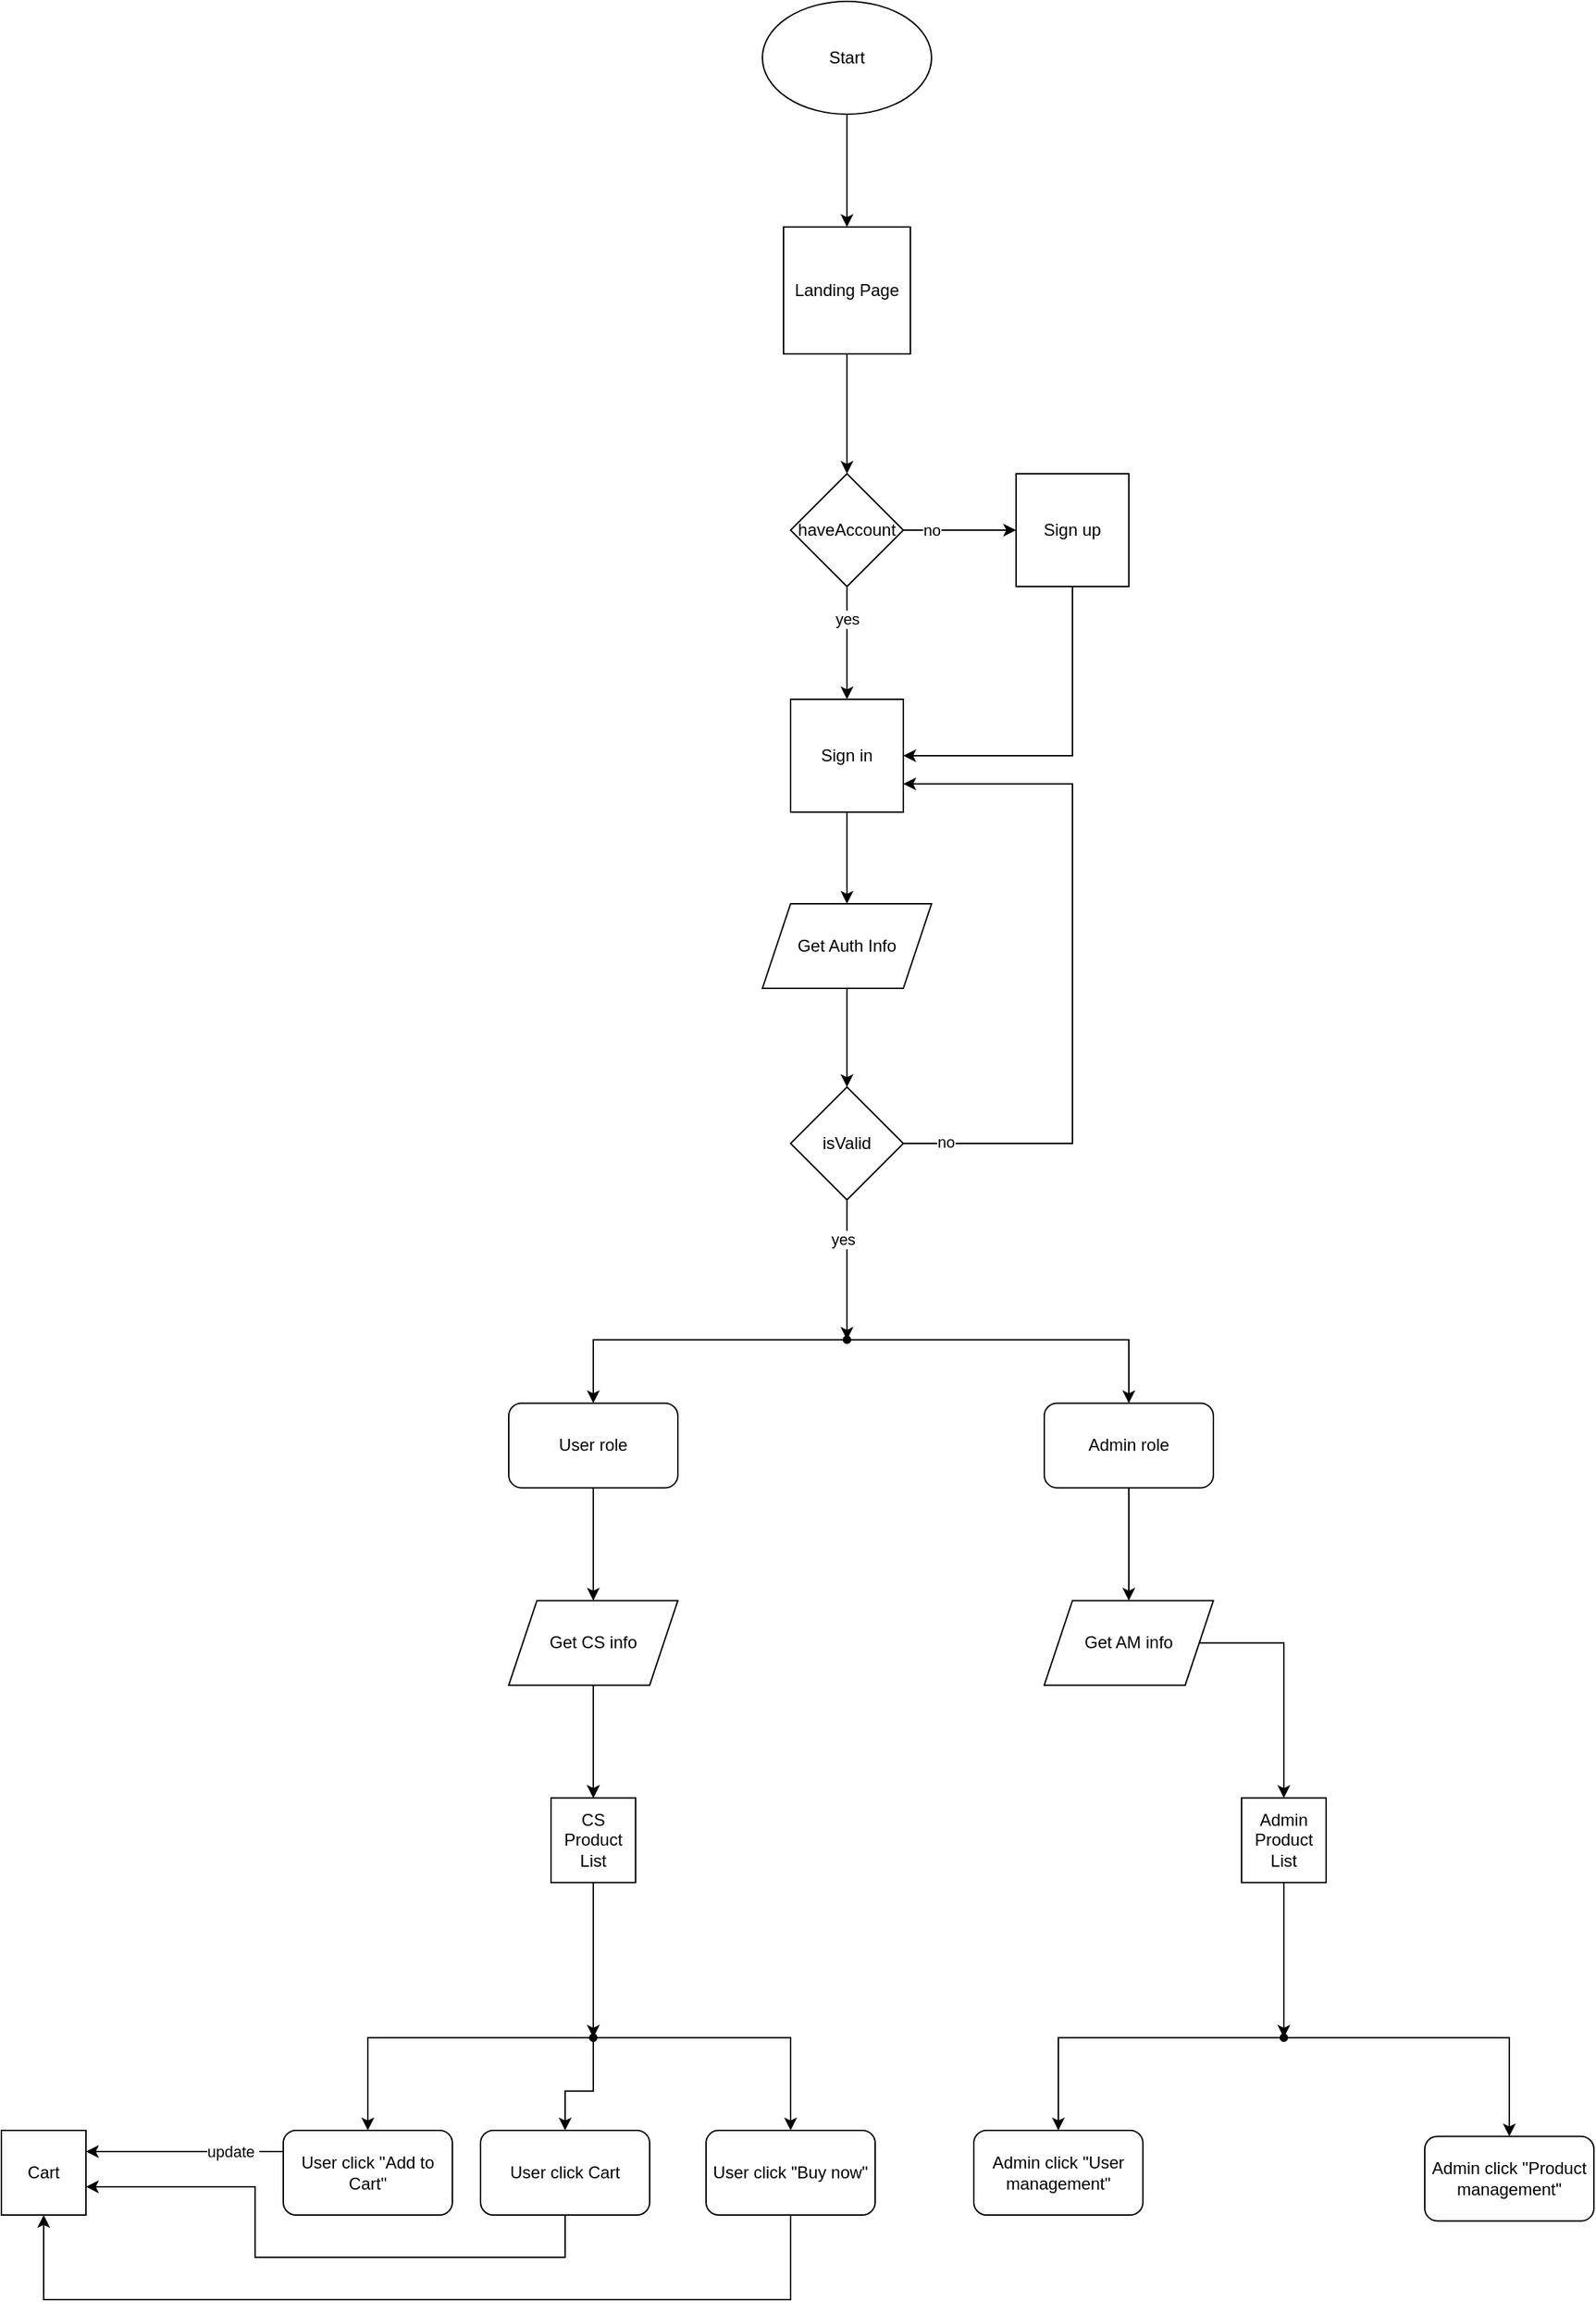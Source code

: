 <mxfile version="21.6.9" type="github">
  <diagram id="C5RBs43oDa-KdzZeNtuy" name="Page-1">
    <mxGraphModel dx="1753" dy="509" grid="1" gridSize="10" guides="1" tooltips="1" connect="1" arrows="1" fold="1" page="1" pageScale="1" pageWidth="827" pageHeight="1169" math="0" shadow="0">
      <root>
        <mxCell id="WIyWlLk6GJQsqaUBKTNV-0" />
        <mxCell id="WIyWlLk6GJQsqaUBKTNV-1" parent="WIyWlLk6GJQsqaUBKTNV-0" />
        <mxCell id="byHmETt_M6u5Pi3XQ0Mt-25" style="edgeStyle=orthogonalEdgeStyle;rounded=0;orthogonalLoop=1;jettySize=auto;html=1;entryX=0.5;entryY=0;entryDx=0;entryDy=0;" edge="1" parent="WIyWlLk6GJQsqaUBKTNV-1" source="byHmETt_M6u5Pi3XQ0Mt-10" target="byHmETt_M6u5Pi3XQ0Mt-22">
          <mxGeometry relative="1" as="geometry" />
        </mxCell>
        <mxCell id="byHmETt_M6u5Pi3XQ0Mt-10" value="Start" style="ellipse;whiteSpace=wrap;html=1;" vertex="1" parent="WIyWlLk6GJQsqaUBKTNV-1">
          <mxGeometry x="310" width="120" height="80" as="geometry" />
        </mxCell>
        <mxCell id="byHmETt_M6u5Pi3XQ0Mt-85" value="" style="edgeStyle=orthogonalEdgeStyle;rounded=0;orthogonalLoop=1;jettySize=auto;html=1;" edge="1" parent="WIyWlLk6GJQsqaUBKTNV-1" source="byHmETt_M6u5Pi3XQ0Mt-22" target="byHmETt_M6u5Pi3XQ0Mt-84">
          <mxGeometry relative="1" as="geometry" />
        </mxCell>
        <mxCell id="byHmETt_M6u5Pi3XQ0Mt-22" value="Landing Page" style="whiteSpace=wrap;html=1;aspect=fixed;" vertex="1" parent="WIyWlLk6GJQsqaUBKTNV-1">
          <mxGeometry x="325" y="160" width="90" height="90" as="geometry" />
        </mxCell>
        <mxCell id="byHmETt_M6u5Pi3XQ0Mt-84" value="haveAccount" style="rhombus;whiteSpace=wrap;html=1;" vertex="1" parent="WIyWlLk6GJQsqaUBKTNV-1">
          <mxGeometry x="330" y="335" width="80" height="80" as="geometry" />
        </mxCell>
        <mxCell id="byHmETt_M6u5Pi3XQ0Mt-97" style="edgeStyle=orthogonalEdgeStyle;rounded=0;orthogonalLoop=1;jettySize=auto;html=1;entryX=1;entryY=0.5;entryDx=0;entryDy=0;" edge="1" parent="WIyWlLk6GJQsqaUBKTNV-1" source="byHmETt_M6u5Pi3XQ0Mt-88" target="byHmETt_M6u5Pi3XQ0Mt-94">
          <mxGeometry relative="1" as="geometry">
            <mxPoint x="530.0" y="540" as="targetPoint" />
            <Array as="points">
              <mxPoint x="530" y="535" />
            </Array>
          </mxGeometry>
        </mxCell>
        <mxCell id="byHmETt_M6u5Pi3XQ0Mt-88" value="Sign up" style="whiteSpace=wrap;html=1;aspect=fixed;" vertex="1" parent="WIyWlLk6GJQsqaUBKTNV-1">
          <mxGeometry x="490" y="335" width="80" height="80" as="geometry" />
        </mxCell>
        <mxCell id="byHmETt_M6u5Pi3XQ0Mt-89" value="" style="edgeStyle=orthogonalEdgeStyle;rounded=0;orthogonalLoop=1;jettySize=auto;html=1;" edge="1" parent="WIyWlLk6GJQsqaUBKTNV-1" source="byHmETt_M6u5Pi3XQ0Mt-84" target="byHmETt_M6u5Pi3XQ0Mt-88">
          <mxGeometry relative="1" as="geometry" />
        </mxCell>
        <mxCell id="byHmETt_M6u5Pi3XQ0Mt-90" value="no" style="edgeLabel;html=1;align=center;verticalAlign=middle;resizable=0;points=[];" vertex="1" connectable="0" parent="byHmETt_M6u5Pi3XQ0Mt-89">
          <mxGeometry x="-0.505" relative="1" as="geometry">
            <mxPoint as="offset" />
          </mxGeometry>
        </mxCell>
        <mxCell id="byHmETt_M6u5Pi3XQ0Mt-100" value="" style="edgeStyle=orthogonalEdgeStyle;rounded=0;orthogonalLoop=1;jettySize=auto;html=1;" edge="1" parent="WIyWlLk6GJQsqaUBKTNV-1" source="byHmETt_M6u5Pi3XQ0Mt-112" target="byHmETt_M6u5Pi3XQ0Mt-99">
          <mxGeometry relative="1" as="geometry" />
        </mxCell>
        <mxCell id="byHmETt_M6u5Pi3XQ0Mt-94" value="Sign in" style="whiteSpace=wrap;html=1;aspect=fixed;" vertex="1" parent="WIyWlLk6GJQsqaUBKTNV-1">
          <mxGeometry x="330" y="495" width="80" height="80" as="geometry" />
        </mxCell>
        <mxCell id="byHmETt_M6u5Pi3XQ0Mt-95" value="" style="edgeStyle=orthogonalEdgeStyle;rounded=0;orthogonalLoop=1;jettySize=auto;html=1;" edge="1" parent="WIyWlLk6GJQsqaUBKTNV-1" source="byHmETt_M6u5Pi3XQ0Mt-84" target="byHmETt_M6u5Pi3XQ0Mt-94">
          <mxGeometry relative="1" as="geometry" />
        </mxCell>
        <mxCell id="byHmETt_M6u5Pi3XQ0Mt-96" value="yes" style="edgeLabel;html=1;align=center;verticalAlign=middle;resizable=0;points=[];" vertex="1" connectable="0" parent="byHmETt_M6u5Pi3XQ0Mt-95">
          <mxGeometry x="-0.442" relative="1" as="geometry">
            <mxPoint as="offset" />
          </mxGeometry>
        </mxCell>
        <mxCell id="byHmETt_M6u5Pi3XQ0Mt-101" style="edgeStyle=orthogonalEdgeStyle;rounded=0;orthogonalLoop=1;jettySize=auto;html=1;entryX=1;entryY=0.75;entryDx=0;entryDy=0;" edge="1" parent="WIyWlLk6GJQsqaUBKTNV-1" source="byHmETt_M6u5Pi3XQ0Mt-99" target="byHmETt_M6u5Pi3XQ0Mt-94">
          <mxGeometry relative="1" as="geometry">
            <Array as="points">
              <mxPoint x="530" y="810" />
              <mxPoint x="530" y="555" />
            </Array>
          </mxGeometry>
        </mxCell>
        <mxCell id="byHmETt_M6u5Pi3XQ0Mt-102" value="no" style="edgeLabel;html=1;align=center;verticalAlign=middle;resizable=0;points=[];" vertex="1" connectable="0" parent="byHmETt_M6u5Pi3XQ0Mt-101">
          <mxGeometry x="-0.511" y="-3" relative="1" as="geometry">
            <mxPoint x="-93" as="offset" />
          </mxGeometry>
        </mxCell>
        <mxCell id="byHmETt_M6u5Pi3XQ0Mt-105" value="" style="edgeStyle=orthogonalEdgeStyle;rounded=0;orthogonalLoop=1;jettySize=auto;html=1;" edge="1" parent="WIyWlLk6GJQsqaUBKTNV-1" source="byHmETt_M6u5Pi3XQ0Mt-99" target="byHmETt_M6u5Pi3XQ0Mt-104">
          <mxGeometry relative="1" as="geometry" />
        </mxCell>
        <mxCell id="byHmETt_M6u5Pi3XQ0Mt-106" value="yes" style="edgeLabel;html=1;align=center;verticalAlign=middle;resizable=0;points=[];" vertex="1" connectable="0" parent="byHmETt_M6u5Pi3XQ0Mt-105">
          <mxGeometry x="-0.446" y="-3" relative="1" as="geometry">
            <mxPoint as="offset" />
          </mxGeometry>
        </mxCell>
        <mxCell id="byHmETt_M6u5Pi3XQ0Mt-99" value="isValid" style="rhombus;whiteSpace=wrap;html=1;rounded=0;" vertex="1" parent="WIyWlLk6GJQsqaUBKTNV-1">
          <mxGeometry x="330" y="770" width="80" height="80" as="geometry" />
        </mxCell>
        <mxCell id="byHmETt_M6u5Pi3XQ0Mt-108" value="" style="edgeStyle=orthogonalEdgeStyle;rounded=0;orthogonalLoop=1;jettySize=auto;html=1;" edge="1" parent="WIyWlLk6GJQsqaUBKTNV-1" source="byHmETt_M6u5Pi3XQ0Mt-104" target="byHmETt_M6u5Pi3XQ0Mt-107">
          <mxGeometry relative="1" as="geometry" />
        </mxCell>
        <mxCell id="byHmETt_M6u5Pi3XQ0Mt-110" value="" style="edgeStyle=orthogonalEdgeStyle;rounded=0;orthogonalLoop=1;jettySize=auto;html=1;" edge="1" parent="WIyWlLk6GJQsqaUBKTNV-1" source="byHmETt_M6u5Pi3XQ0Mt-104" target="byHmETt_M6u5Pi3XQ0Mt-109">
          <mxGeometry relative="1" as="geometry" />
        </mxCell>
        <mxCell id="byHmETt_M6u5Pi3XQ0Mt-104" value="" style="shape=waypoint;sketch=0;size=6;pointerEvents=1;points=[];fillColor=default;resizable=0;rotatable=0;perimeter=centerPerimeter;snapToPoint=1;" vertex="1" parent="WIyWlLk6GJQsqaUBKTNV-1">
          <mxGeometry x="360" y="939.21" width="20" height="20" as="geometry" />
        </mxCell>
        <mxCell id="byHmETt_M6u5Pi3XQ0Mt-120" value="" style="edgeStyle=orthogonalEdgeStyle;rounded=0;orthogonalLoop=1;jettySize=auto;html=1;" edge="1" parent="WIyWlLk6GJQsqaUBKTNV-1" source="byHmETt_M6u5Pi3XQ0Mt-107" target="byHmETt_M6u5Pi3XQ0Mt-119">
          <mxGeometry relative="1" as="geometry" />
        </mxCell>
        <mxCell id="byHmETt_M6u5Pi3XQ0Mt-107" value="Admin role" style="rounded=1;whiteSpace=wrap;html=1;sketch=0;" vertex="1" parent="WIyWlLk6GJQsqaUBKTNV-1">
          <mxGeometry x="510" y="994.21" width="120" height="60" as="geometry" />
        </mxCell>
        <mxCell id="byHmETt_M6u5Pi3XQ0Mt-114" value="" style="edgeStyle=orthogonalEdgeStyle;rounded=0;orthogonalLoop=1;jettySize=auto;html=1;" edge="1" parent="WIyWlLk6GJQsqaUBKTNV-1" source="byHmETt_M6u5Pi3XQ0Mt-109" target="byHmETt_M6u5Pi3XQ0Mt-113">
          <mxGeometry relative="1" as="geometry" />
        </mxCell>
        <mxCell id="byHmETt_M6u5Pi3XQ0Mt-109" value="User role" style="rounded=1;whiteSpace=wrap;html=1;sketch=0;" vertex="1" parent="WIyWlLk6GJQsqaUBKTNV-1">
          <mxGeometry x="130" y="994.21" width="120" height="60" as="geometry" />
        </mxCell>
        <mxCell id="byHmETt_M6u5Pi3XQ0Mt-111" value="" style="edgeStyle=orthogonalEdgeStyle;rounded=0;orthogonalLoop=1;jettySize=auto;html=1;" edge="1" parent="WIyWlLk6GJQsqaUBKTNV-1" source="byHmETt_M6u5Pi3XQ0Mt-94" target="byHmETt_M6u5Pi3XQ0Mt-112">
          <mxGeometry relative="1" as="geometry">
            <mxPoint x="370" y="575" as="sourcePoint" />
            <mxPoint x="370" y="655" as="targetPoint" />
          </mxGeometry>
        </mxCell>
        <mxCell id="byHmETt_M6u5Pi3XQ0Mt-112" value="Get Auth Info" style="shape=parallelogram;perimeter=parallelogramPerimeter;whiteSpace=wrap;html=1;fixedSize=1;rounded=0;" vertex="1" parent="WIyWlLk6GJQsqaUBKTNV-1">
          <mxGeometry x="310" y="640" width="120" height="60" as="geometry" />
        </mxCell>
        <mxCell id="byHmETt_M6u5Pi3XQ0Mt-116" value="" style="edgeStyle=orthogonalEdgeStyle;rounded=0;orthogonalLoop=1;jettySize=auto;html=1;" edge="1" parent="WIyWlLk6GJQsqaUBKTNV-1" source="byHmETt_M6u5Pi3XQ0Mt-113">
          <mxGeometry relative="1" as="geometry">
            <mxPoint x="190.0" y="1274.21" as="targetPoint" />
          </mxGeometry>
        </mxCell>
        <mxCell id="byHmETt_M6u5Pi3XQ0Mt-113" value="Get CS info" style="shape=parallelogram;perimeter=parallelogramPerimeter;whiteSpace=wrap;html=1;fixedSize=1;rounded=0;sketch=0;" vertex="1" parent="WIyWlLk6GJQsqaUBKTNV-1">
          <mxGeometry x="130" y="1134.21" width="120" height="60" as="geometry" />
        </mxCell>
        <mxCell id="byHmETt_M6u5Pi3XQ0Mt-125" value="" style="edgeStyle=orthogonalEdgeStyle;rounded=0;orthogonalLoop=1;jettySize=auto;html=1;" edge="1" parent="WIyWlLk6GJQsqaUBKTNV-1" source="byHmETt_M6u5Pi3XQ0Mt-117" target="byHmETt_M6u5Pi3XQ0Mt-124">
          <mxGeometry relative="1" as="geometry" />
        </mxCell>
        <mxCell id="byHmETt_M6u5Pi3XQ0Mt-117" value="CS Product List" style="whiteSpace=wrap;html=1;aspect=fixed;" vertex="1" parent="WIyWlLk6GJQsqaUBKTNV-1">
          <mxGeometry x="160" y="1274.21" width="60" height="60" as="geometry" />
        </mxCell>
        <mxCell id="byHmETt_M6u5Pi3XQ0Mt-118" value="" style="edgeStyle=orthogonalEdgeStyle;rounded=0;orthogonalLoop=1;jettySize=auto;html=1;" edge="1" parent="WIyWlLk6GJQsqaUBKTNV-1" source="byHmETt_M6u5Pi3XQ0Mt-113" target="byHmETt_M6u5Pi3XQ0Mt-117">
          <mxGeometry relative="1" as="geometry" />
        </mxCell>
        <mxCell id="byHmETt_M6u5Pi3XQ0Mt-119" value="Get AM info" style="shape=parallelogram;perimeter=parallelogramPerimeter;whiteSpace=wrap;html=1;fixedSize=1;rounded=0;sketch=0;" vertex="1" parent="WIyWlLk6GJQsqaUBKTNV-1">
          <mxGeometry x="510" y="1134.21" width="120" height="60" as="geometry" />
        </mxCell>
        <mxCell id="byHmETt_M6u5Pi3XQ0Mt-138" value="" style="edgeStyle=orthogonalEdgeStyle;rounded=0;orthogonalLoop=1;jettySize=auto;html=1;" edge="1" parent="WIyWlLk6GJQsqaUBKTNV-1" source="byHmETt_M6u5Pi3XQ0Mt-121" target="byHmETt_M6u5Pi3XQ0Mt-137">
          <mxGeometry relative="1" as="geometry" />
        </mxCell>
        <mxCell id="byHmETt_M6u5Pi3XQ0Mt-121" value="Admin Product List" style="whiteSpace=wrap;html=1;aspect=fixed;" vertex="1" parent="WIyWlLk6GJQsqaUBKTNV-1">
          <mxGeometry x="650" y="1274.21" width="60" height="60" as="geometry" />
        </mxCell>
        <mxCell id="byHmETt_M6u5Pi3XQ0Mt-122" value="" style="edgeStyle=orthogonalEdgeStyle;rounded=0;orthogonalLoop=1;jettySize=auto;html=1;" edge="1" parent="WIyWlLk6GJQsqaUBKTNV-1" source="byHmETt_M6u5Pi3XQ0Mt-119" target="byHmETt_M6u5Pi3XQ0Mt-121">
          <mxGeometry relative="1" as="geometry" />
        </mxCell>
        <mxCell id="byHmETt_M6u5Pi3XQ0Mt-127" value="" style="edgeStyle=orthogonalEdgeStyle;rounded=0;orthogonalLoop=1;jettySize=auto;html=1;" edge="1" parent="WIyWlLk6GJQsqaUBKTNV-1" source="byHmETt_M6u5Pi3XQ0Mt-124" target="byHmETt_M6u5Pi3XQ0Mt-126">
          <mxGeometry relative="1" as="geometry" />
        </mxCell>
        <mxCell id="byHmETt_M6u5Pi3XQ0Mt-132" value="" style="edgeStyle=orthogonalEdgeStyle;rounded=0;orthogonalLoop=1;jettySize=auto;html=1;" edge="1" parent="WIyWlLk6GJQsqaUBKTNV-1" source="byHmETt_M6u5Pi3XQ0Mt-124" target="byHmETt_M6u5Pi3XQ0Mt-131">
          <mxGeometry relative="1" as="geometry" />
        </mxCell>
        <mxCell id="byHmETt_M6u5Pi3XQ0Mt-135" value="" style="edgeStyle=orthogonalEdgeStyle;rounded=0;orthogonalLoop=1;jettySize=auto;html=1;" edge="1" parent="WIyWlLk6GJQsqaUBKTNV-1" source="byHmETt_M6u5Pi3XQ0Mt-124" target="byHmETt_M6u5Pi3XQ0Mt-134">
          <mxGeometry relative="1" as="geometry" />
        </mxCell>
        <mxCell id="byHmETt_M6u5Pi3XQ0Mt-124" value="" style="shape=waypoint;sketch=0;size=6;pointerEvents=1;points=[];fillColor=default;resizable=0;rotatable=0;perimeter=centerPerimeter;snapToPoint=1;" vertex="1" parent="WIyWlLk6GJQsqaUBKTNV-1">
          <mxGeometry x="180" y="1434.21" width="20" height="20" as="geometry" />
        </mxCell>
        <mxCell id="byHmETt_M6u5Pi3XQ0Mt-126" value="User click &quot;Add to Cart&quot;" style="rounded=1;whiteSpace=wrap;html=1;sketch=0;" vertex="1" parent="WIyWlLk6GJQsqaUBKTNV-1">
          <mxGeometry x="-30" y="1510" width="120" height="60" as="geometry" />
        </mxCell>
        <mxCell id="byHmETt_M6u5Pi3XQ0Mt-128" value="Cart" style="whiteSpace=wrap;html=1;aspect=fixed;" vertex="1" parent="WIyWlLk6GJQsqaUBKTNV-1">
          <mxGeometry x="-230" y="1510" width="60" height="60" as="geometry" />
        </mxCell>
        <mxCell id="byHmETt_M6u5Pi3XQ0Mt-129" value="" style="edgeStyle=orthogonalEdgeStyle;rounded=0;orthogonalLoop=1;jettySize=auto;html=1;entryX=1;entryY=0.25;entryDx=0;entryDy=0;" edge="1" parent="WIyWlLk6GJQsqaUBKTNV-1" source="byHmETt_M6u5Pi3XQ0Mt-126" target="byHmETt_M6u5Pi3XQ0Mt-128">
          <mxGeometry relative="1" as="geometry">
            <Array as="points">
              <mxPoint x="-100" y="1525" />
              <mxPoint x="-100" y="1525" />
            </Array>
          </mxGeometry>
        </mxCell>
        <mxCell id="byHmETt_M6u5Pi3XQ0Mt-130" value="update&amp;nbsp;" style="edgeLabel;html=1;align=center;verticalAlign=middle;resizable=0;points=[];" vertex="1" connectable="0" parent="byHmETt_M6u5Pi3XQ0Mt-129">
          <mxGeometry x="-0.476" y="2" relative="1" as="geometry">
            <mxPoint y="-2" as="offset" />
          </mxGeometry>
        </mxCell>
        <mxCell id="byHmETt_M6u5Pi3XQ0Mt-133" style="edgeStyle=orthogonalEdgeStyle;rounded=0;orthogonalLoop=1;jettySize=auto;html=1;" edge="1" parent="WIyWlLk6GJQsqaUBKTNV-1" source="byHmETt_M6u5Pi3XQ0Mt-131">
          <mxGeometry relative="1" as="geometry">
            <mxPoint x="-170" y="1550" as="targetPoint" />
            <Array as="points">
              <mxPoint x="170" y="1600" />
              <mxPoint x="-50" y="1600" />
              <mxPoint x="-50" y="1550" />
              <mxPoint x="-170" y="1550" />
            </Array>
          </mxGeometry>
        </mxCell>
        <mxCell id="byHmETt_M6u5Pi3XQ0Mt-131" value="User click Cart" style="rounded=1;whiteSpace=wrap;html=1;sketch=0;" vertex="1" parent="WIyWlLk6GJQsqaUBKTNV-1">
          <mxGeometry x="110" y="1510" width="120" height="60" as="geometry" />
        </mxCell>
        <mxCell id="byHmETt_M6u5Pi3XQ0Mt-136" style="edgeStyle=orthogonalEdgeStyle;rounded=0;orthogonalLoop=1;jettySize=auto;html=1;entryX=0.5;entryY=1;entryDx=0;entryDy=0;" edge="1" parent="WIyWlLk6GJQsqaUBKTNV-1" source="byHmETt_M6u5Pi3XQ0Mt-134" target="byHmETt_M6u5Pi3XQ0Mt-128">
          <mxGeometry relative="1" as="geometry">
            <Array as="points">
              <mxPoint x="330" y="1630" />
              <mxPoint x="-200" y="1630" />
            </Array>
          </mxGeometry>
        </mxCell>
        <mxCell id="byHmETt_M6u5Pi3XQ0Mt-134" value="User click &quot;Buy now&quot;" style="rounded=1;whiteSpace=wrap;html=1;sketch=0;" vertex="1" parent="WIyWlLk6GJQsqaUBKTNV-1">
          <mxGeometry x="270" y="1510" width="120" height="60" as="geometry" />
        </mxCell>
        <mxCell id="byHmETt_M6u5Pi3XQ0Mt-140" value="" style="edgeStyle=orthogonalEdgeStyle;rounded=0;orthogonalLoop=1;jettySize=auto;html=1;" edge="1" parent="WIyWlLk6GJQsqaUBKTNV-1" source="byHmETt_M6u5Pi3XQ0Mt-137" target="byHmETt_M6u5Pi3XQ0Mt-139">
          <mxGeometry relative="1" as="geometry" />
        </mxCell>
        <mxCell id="byHmETt_M6u5Pi3XQ0Mt-142" value="" style="edgeStyle=orthogonalEdgeStyle;rounded=0;orthogonalLoop=1;jettySize=auto;html=1;" edge="1" parent="WIyWlLk6GJQsqaUBKTNV-1" source="byHmETt_M6u5Pi3XQ0Mt-137" target="byHmETt_M6u5Pi3XQ0Mt-141">
          <mxGeometry relative="1" as="geometry" />
        </mxCell>
        <mxCell id="byHmETt_M6u5Pi3XQ0Mt-137" value="" style="shape=waypoint;sketch=0;size=6;pointerEvents=1;points=[];fillColor=default;resizable=0;rotatable=0;perimeter=centerPerimeter;snapToPoint=1;" vertex="1" parent="WIyWlLk6GJQsqaUBKTNV-1">
          <mxGeometry x="670" y="1434.21" width="20" height="20" as="geometry" />
        </mxCell>
        <mxCell id="byHmETt_M6u5Pi3XQ0Mt-139" value="Admin click &quot;User management&quot;" style="rounded=1;whiteSpace=wrap;html=1;sketch=0;" vertex="1" parent="WIyWlLk6GJQsqaUBKTNV-1">
          <mxGeometry x="460" y="1510" width="120" height="60" as="geometry" />
        </mxCell>
        <mxCell id="byHmETt_M6u5Pi3XQ0Mt-141" value="Admin click &quot;Product management&quot;" style="rounded=1;whiteSpace=wrap;html=1;sketch=0;" vertex="1" parent="WIyWlLk6GJQsqaUBKTNV-1">
          <mxGeometry x="780" y="1514.21" width="120" height="60" as="geometry" />
        </mxCell>
      </root>
    </mxGraphModel>
  </diagram>
</mxfile>
